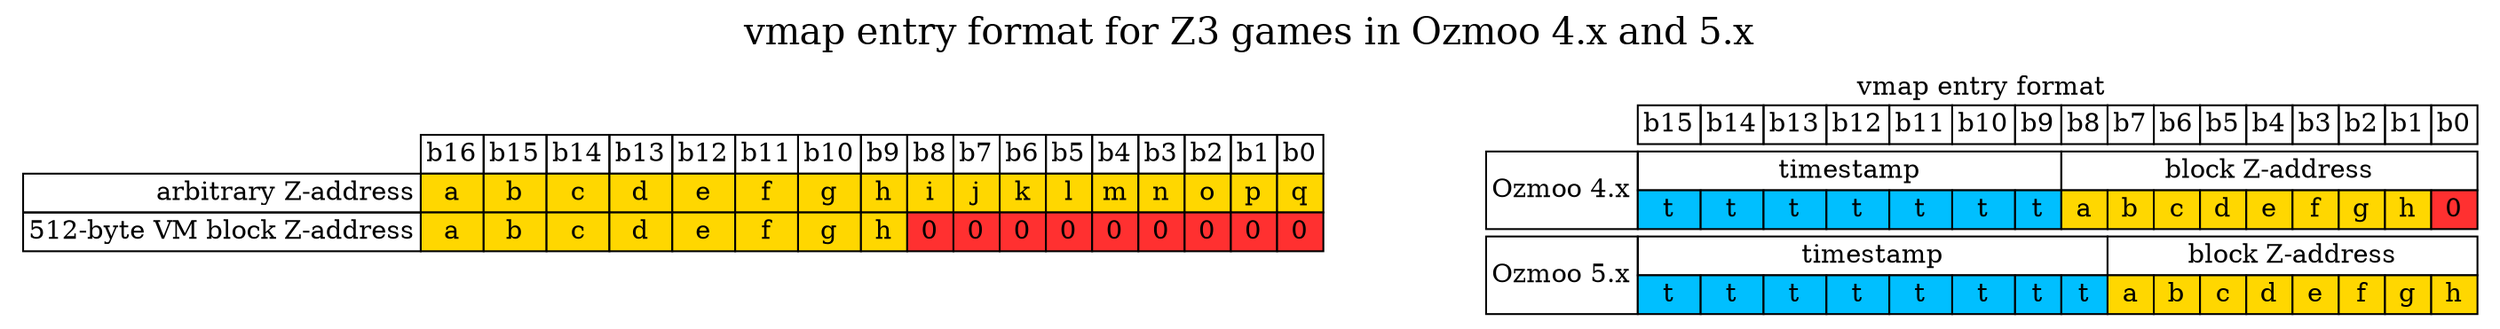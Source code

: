digraph memory {
    graph [nodesep=1, label="vmap entry format for Z3 games in Ozmoo 4.x and 5.x", fontsize=20, labelloc=t];
    forcelabels=true;
    node [shape=plaintext];
    rankdir=TB;

zaddress [label=<
    <table border="0" cellborder="1" cellspacing="0">
        <tr>
	    <td border="0"></td>
	    <td>b16</td>
	    <td>b15</td>
	    <td>b14</td>
	    <td>b13</td>
	    <td>b12</td>
	    <td>b11</td>
	    <td>b10</td>
	    <td>b9</td>
	    <td>b8</td>
	    <td>b7</td>
	    <td>b6</td>
	    <td>b5</td>
	    <td>b4</td>
	    <td>b3</td>
	    <td>b2</td>
	    <td>b1</td>
	    <td>b0</td>
	</tr>
	<tr>
	    <td align="right">arbitrary Z-address</td>
	    <td bgcolor="gold1">a</td>
	    <td bgcolor="gold1">b</td>
	    <td bgcolor="gold1">c</td>
	    <td bgcolor="gold1">d</td>
	    <td bgcolor="gold1">e</td>
	    <td bgcolor="gold1">f</td>
	    <td bgcolor="gold1">g</td>
	    <td bgcolor="gold1">h</td>
	    <td bgcolor="gold1">i</td>
	    <td bgcolor="gold1">j</td>
	    <td bgcolor="gold1">k</td>
	    <td bgcolor="gold1">l</td>
	    <td bgcolor="gold1">m</td>
	    <td bgcolor="gold1">n</td>
	    <td bgcolor="gold1">o</td>
	    <td bgcolor="gold1">p</td>
	    <td bgcolor="gold1">q</td>
	</tr>
	<tr>
	    <td align="right">512-byte VM block Z-address</td>
	    <td bgcolor="gold1">a</td>
	    <td bgcolor="gold1">b</td>
	    <td bgcolor="gold1">c</td>
	    <td bgcolor="gold1">d</td>
	    <td bgcolor="gold1">e</td>
	    <td bgcolor="gold1">f</td>
	    <td bgcolor="gold1">g</td>
	    <td bgcolor="gold1">h</td>
	    <td bgcolor="firebrick1">0</td>
	    <td bgcolor="firebrick1">0</td>
	    <td bgcolor="firebrick1">0</td>
	    <td bgcolor="firebrick1">0</td>
	    <td bgcolor="firebrick1">0</td>
	    <td bgcolor="firebrick1">0</td>
	    <td bgcolor="firebrick1">0</td>
	    <td bgcolor="firebrick1">0</td>
	    <td bgcolor="firebrick1">0</td>
	</tr>
    </table>>];

    vmap [label=<
    <table border="0" cellborder="1" cellspacing="0">
	<tr>
	    <td colspan="17" border="0">vmap entry format</td>
	</tr>
	<tr>
	    <td border="0"></td>
	    <td>b15</td>
	    <td>b14</td>
	    <td>b13</td>
	    <td>b12</td>
	    <td>b11</td>
	    <td>b10</td>
	    <td>b9</td>
	    <td>b8</td>
	    <td>b7</td>
	    <td>b6</td>
	    <td>b5</td>
	    <td>b4</td>
	    <td>b3</td>
	    <td>b2</td>
	    <td>b1</td>
	    <td>b0</td>
	</tr>
	<tr cellspacing="10">
	    <td colspan="17" border="0"></td>
	</tr>
	<tr>
	    <td rowspan="2">Ozmoo 4.x</td>
	    <td colspan="7">timestamp</td>
	    <td colspan="9">block Z-address</td>
	</tr>
	<tr>
	    <td bgcolor="deepskyblue1">t</td>
	    <td bgcolor="deepskyblue1">t</td>
	    <td bgcolor="deepskyblue1">t</td>
	    <td bgcolor="deepskyblue1">t</td>
	    <td bgcolor="deepskyblue1">t</td>
	    <td bgcolor="deepskyblue1">t</td>
	    <td bgcolor="deepskyblue1">t</td>
	    <td bgcolor="gold1">a</td>
	    <td bgcolor="gold1">b</td>
	    <td bgcolor="gold1">c</td>
	    <td bgcolor="gold1">d</td>
	    <td bgcolor="gold1">e</td>
	    <td bgcolor="gold1">f</td>
	    <td bgcolor="gold1">g</td>
	    <td bgcolor="gold1">h</td>
	    <td bgcolor="firebrick1">0</td>
	</tr>
	<tr cellspacing="10">
	    <td colspan="17" border="0"></td>
	</tr>
	<tr>
	    <td rowspan="2">Ozmoo 5.x</td>
	    <td colspan="8">timestamp</td>
	    <td colspan="8">block Z-address</td>
	</tr>
	<tr>
	    <td bgcolor="deepskyblue1">t</td>
	    <td bgcolor="deepskyblue1">t</td>
	    <td bgcolor="deepskyblue1">t</td>
	    <td bgcolor="deepskyblue1">t</td>
	    <td bgcolor="deepskyblue1">t</td>
	    <td bgcolor="deepskyblue1">t</td>
	    <td bgcolor="deepskyblue1">t</td>
	    <td bgcolor="deepskyblue1">t</td>
	    <td bgcolor="gold1">a</td>
	    <td bgcolor="gold1">b</td>
	    <td bgcolor="gold1">c</td>
	    <td bgcolor="gold1">d</td>
	    <td bgcolor="gold1">e</td>
	    <td bgcolor="gold1">f</td>
	    <td bgcolor="gold1">g</td>
	    <td bgcolor="gold1">h</td>
	</tr>
    </table>>];
}

# vi: sw=4 sts=4
